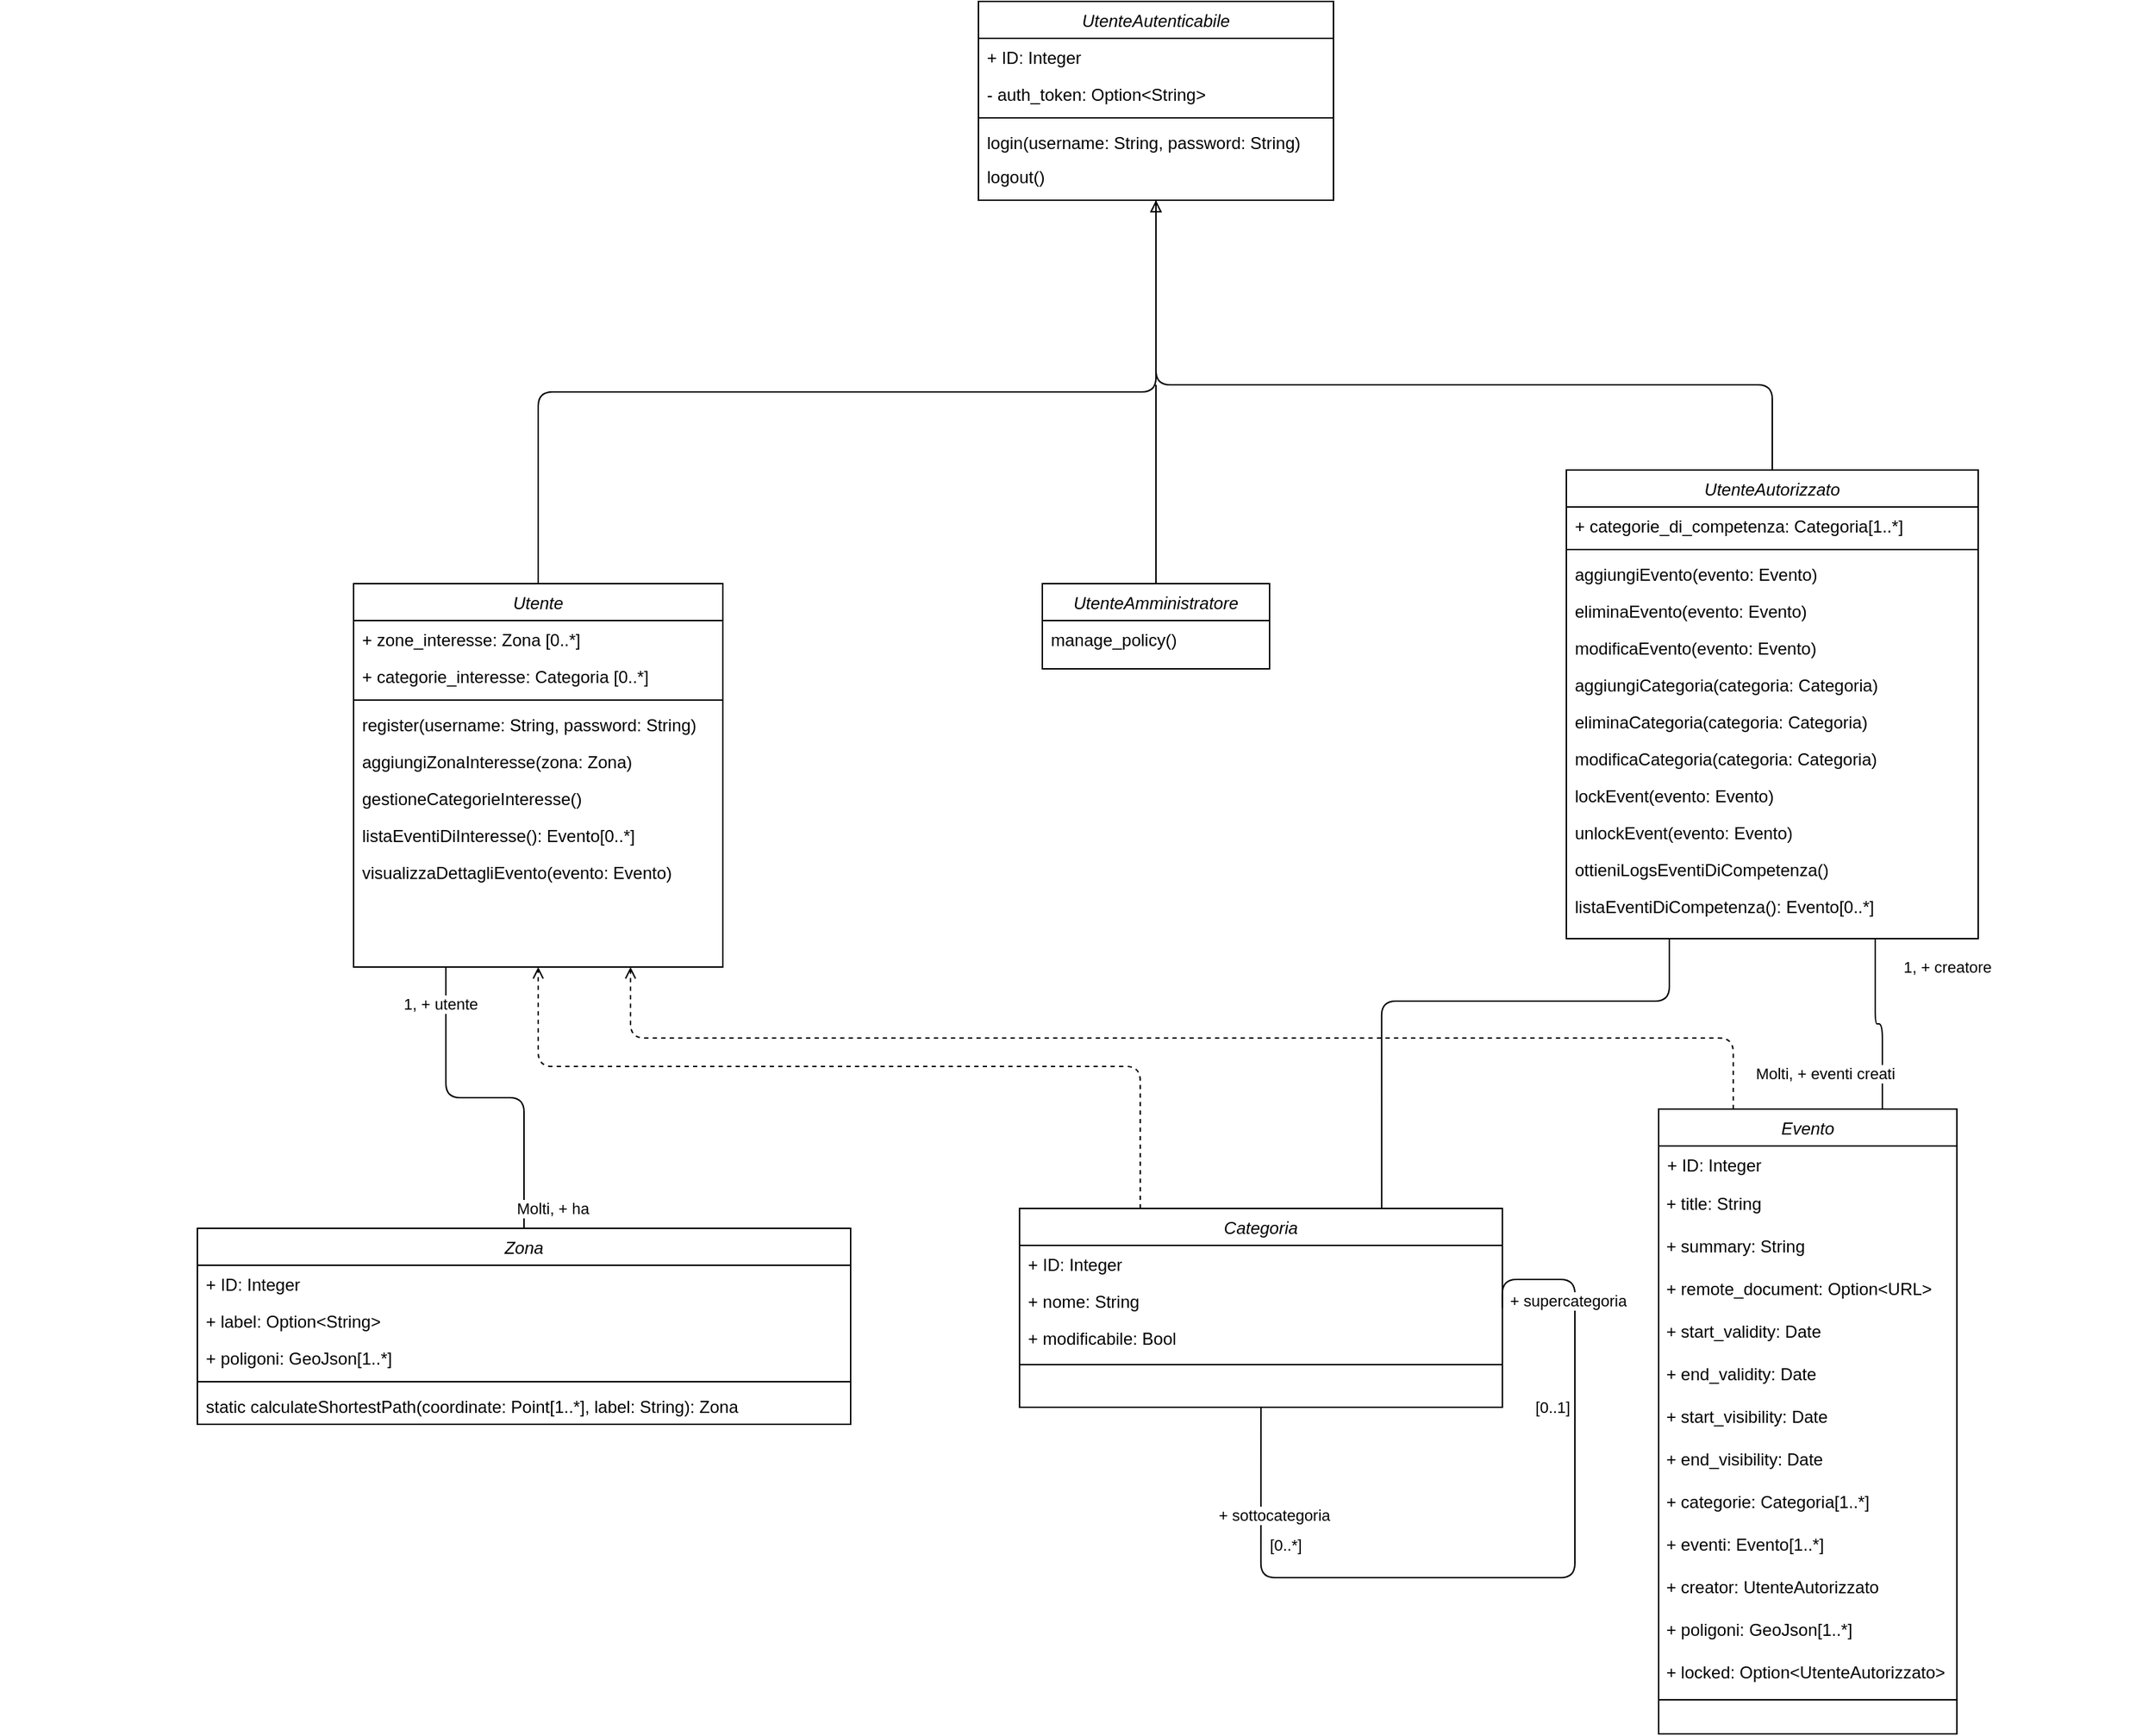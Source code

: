 <mxfile version="24.2.7" type="device">
  <diagram name="Page-1" id="N8Cjg_zsdIL54pYRAI_p">
    <mxGraphModel dx="2285" dy="1944" grid="1" gridSize="10" guides="1" tooltips="1" connect="1" arrows="1" fold="1" page="1" pageScale="1" pageWidth="827" pageHeight="1169" math="0" shadow="0">
      <root>
        <mxCell id="0" />
        <mxCell id="1" parent="0" />
        <mxCell id="8la7eB61FE0NIOC7kVYU-43" style="edgeStyle=orthogonalEdgeStyle;rounded=1;orthogonalLoop=1;jettySize=auto;html=1;exitX=0.5;exitY=0;exitDx=0;exitDy=0;entryX=0.5;entryY=1;entryDx=0;entryDy=0;endArrow=block;endFill=0;curved=0;" parent="1" source="8la7eB61FE0NIOC7kVYU-1" target="8la7eB61FE0NIOC7kVYU-35" edge="1">
          <mxGeometry relative="1" as="geometry">
            <mxPoint x="-100" y="-80" as="targetPoint" />
          </mxGeometry>
        </mxCell>
        <mxCell id="8la7eB61FE0NIOC7kVYU-114" style="edgeStyle=orthogonalEdgeStyle;rounded=1;orthogonalLoop=1;jettySize=auto;html=1;exitX=0.25;exitY=1;exitDx=0;exitDy=0;entryX=0.5;entryY=0;entryDx=0;entryDy=0;curved=0;endArrow=none;endFill=0;" parent="1" source="8la7eB61FE0NIOC7kVYU-1" target="8la7eB61FE0NIOC7kVYU-86" edge="1">
          <mxGeometry relative="1" as="geometry" />
        </mxCell>
        <mxCell id="8la7eB61FE0NIOC7kVYU-1" value="Utente" style="swimlane;fontStyle=2;align=center;verticalAlign=top;childLayout=stackLayout;horizontal=1;startSize=26;horizontalStack=0;resizeParent=1;resizeLast=0;collapsible=1;marginBottom=0;rounded=0;shadow=0;strokeWidth=1;" parent="1" vertex="1">
          <mxGeometry x="-440" width="260" height="270" as="geometry">
            <mxRectangle x="220" y="120" width="160" height="26" as="alternateBounds" />
          </mxGeometry>
        </mxCell>
        <mxCell id="8la7eB61FE0NIOC7kVYU-4" value="+ zone_interesse: Zona [0..*]" style="text;align=left;verticalAlign=top;spacingLeft=4;spacingRight=4;overflow=hidden;rotatable=0;points=[[0,0.5],[1,0.5]];portConstraint=eastwest;" parent="8la7eB61FE0NIOC7kVYU-1" vertex="1">
          <mxGeometry y="26" width="260" height="26" as="geometry" />
        </mxCell>
        <mxCell id="8la7eB61FE0NIOC7kVYU-7" value="+ categorie_interesse: Categoria [0..*]" style="text;align=left;verticalAlign=top;spacingLeft=4;spacingRight=4;overflow=hidden;rotatable=0;points=[[0,0.5],[1,0.5]];portConstraint=eastwest;" parent="8la7eB61FE0NIOC7kVYU-1" vertex="1">
          <mxGeometry y="52" width="260" height="26" as="geometry" />
        </mxCell>
        <mxCell id="8la7eB61FE0NIOC7kVYU-6" value="" style="line;html=1;strokeWidth=1;align=left;verticalAlign=middle;spacingTop=-1;spacingLeft=3;spacingRight=3;rotatable=0;labelPosition=right;points=[];portConstraint=eastwest;" parent="8la7eB61FE0NIOC7kVYU-1" vertex="1">
          <mxGeometry y="78" width="260" height="8" as="geometry" />
        </mxCell>
        <mxCell id="8la7eB61FE0NIOC7kVYU-8" value="register(username: String, password: String)" style="text;align=left;verticalAlign=top;spacingLeft=4;spacingRight=4;overflow=hidden;rotatable=0;points=[[0,0.5],[1,0.5]];portConstraint=eastwest;" parent="8la7eB61FE0NIOC7kVYU-1" vertex="1">
          <mxGeometry y="86" width="260" height="26" as="geometry" />
        </mxCell>
        <mxCell id="8la7eB61FE0NIOC7kVYU-9" value="aggiungiZonaInteresse(zona: Zona)" style="text;align=left;verticalAlign=top;spacingLeft=4;spacingRight=4;overflow=hidden;rotatable=0;points=[[0,0.5],[1,0.5]];portConstraint=eastwest;" parent="8la7eB61FE0NIOC7kVYU-1" vertex="1">
          <mxGeometry y="112" width="260" height="26" as="geometry" />
        </mxCell>
        <mxCell id="8la7eB61FE0NIOC7kVYU-23" value="gestioneCategorieInteresse()" style="text;align=left;verticalAlign=top;spacingLeft=4;spacingRight=4;overflow=hidden;rotatable=0;points=[[0,0.5],[1,0.5]];portConstraint=eastwest;" parent="8la7eB61FE0NIOC7kVYU-1" vertex="1">
          <mxGeometry y="138" width="260" height="26" as="geometry" />
        </mxCell>
        <mxCell id="8la7eB61FE0NIOC7kVYU-11" value="listaEventiDiInteresse(): Evento[0..*]" style="text;align=left;verticalAlign=top;spacingLeft=4;spacingRight=4;overflow=hidden;rotatable=0;points=[[0,0.5],[1,0.5]];portConstraint=eastwest;" parent="8la7eB61FE0NIOC7kVYU-1" vertex="1">
          <mxGeometry y="164" width="260" height="26" as="geometry" />
        </mxCell>
        <mxCell id="8la7eB61FE0NIOC7kVYU-22" value="visualizzaDettagliEvento(evento: Evento)" style="text;align=left;verticalAlign=top;spacingLeft=4;spacingRight=4;overflow=hidden;rotatable=0;points=[[0,0.5],[1,0.5]];portConstraint=eastwest;" parent="8la7eB61FE0NIOC7kVYU-1" vertex="1">
          <mxGeometry y="190" width="260" height="26" as="geometry" />
        </mxCell>
        <mxCell id="8la7eB61FE0NIOC7kVYU-45" style="edgeStyle=orthogonalEdgeStyle;rounded=1;orthogonalLoop=1;jettySize=auto;html=1;exitX=0.5;exitY=0;exitDx=0;exitDy=0;endArrow=none;endFill=0;curved=0;" parent="1" source="8la7eB61FE0NIOC7kVYU-25" edge="1">
          <mxGeometry relative="1" as="geometry">
            <mxPoint x="125" y="-140" as="targetPoint" />
          </mxGeometry>
        </mxCell>
        <mxCell id="8la7eB61FE0NIOC7kVYU-25" value="UtenteAmministratore" style="swimlane;fontStyle=2;align=center;verticalAlign=top;childLayout=stackLayout;horizontal=1;startSize=26;horizontalStack=0;resizeParent=1;resizeLast=0;collapsible=1;marginBottom=0;rounded=0;shadow=0;strokeWidth=1;" parent="1" vertex="1">
          <mxGeometry x="45" width="160" height="60" as="geometry">
            <mxRectangle x="220" y="120" width="160" height="26" as="alternateBounds" />
          </mxGeometry>
        </mxCell>
        <mxCell id="8la7eB61FE0NIOC7kVYU-34" value="manage_policy()" style="text;align=left;verticalAlign=top;spacingLeft=4;spacingRight=4;overflow=hidden;rotatable=0;points=[[0,0.5],[1,0.5]];portConstraint=eastwest;" parent="8la7eB61FE0NIOC7kVYU-25" vertex="1">
          <mxGeometry y="26" width="160" height="24" as="geometry" />
        </mxCell>
        <mxCell id="8la7eB61FE0NIOC7kVYU-35" value="UtenteAutenticabile" style="swimlane;fontStyle=2;align=center;verticalAlign=top;childLayout=stackLayout;horizontal=1;startSize=26;horizontalStack=0;resizeParent=1;resizeLast=0;collapsible=1;marginBottom=0;rounded=0;shadow=0;strokeWidth=1;" parent="1" vertex="1">
          <mxGeometry y="-410" width="250" height="140" as="geometry">
            <mxRectangle x="220" y="120" width="160" height="26" as="alternateBounds" />
          </mxGeometry>
        </mxCell>
        <mxCell id="8la7eB61FE0NIOC7kVYU-40" value="+ ID: Integer" style="text;align=left;verticalAlign=top;spacingLeft=4;spacingRight=4;overflow=hidden;rotatable=0;points=[[0,0.5],[1,0.5]];portConstraint=eastwest;" parent="8la7eB61FE0NIOC7kVYU-35" vertex="1">
          <mxGeometry y="26" width="250" height="26" as="geometry" />
        </mxCell>
        <mxCell id="8la7eB61FE0NIOC7kVYU-27" value="- auth_token: Option&lt;String&gt;" style="text;align=left;verticalAlign=top;spacingLeft=4;spacingRight=4;overflow=hidden;rotatable=0;points=[[0,0.5],[1,0.5]];portConstraint=eastwest;" parent="8la7eB61FE0NIOC7kVYU-35" vertex="1">
          <mxGeometry y="52" width="250" height="26" as="geometry" />
        </mxCell>
        <mxCell id="8la7eB61FE0NIOC7kVYU-37" value="" style="line;html=1;strokeWidth=1;align=left;verticalAlign=middle;spacingTop=-1;spacingLeft=3;spacingRight=3;rotatable=0;labelPosition=right;points=[];portConstraint=eastwest;" parent="8la7eB61FE0NIOC7kVYU-35" vertex="1">
          <mxGeometry y="78" width="250" height="8" as="geometry" />
        </mxCell>
        <mxCell id="QBzxHLz7Ji3PUxJlKNd5-3" value="login(username: String, password: String)" style="text;align=left;verticalAlign=top;spacingLeft=4;spacingRight=4;overflow=hidden;rotatable=0;points=[[0,0.5],[1,0.5]];portConstraint=eastwest;" parent="8la7eB61FE0NIOC7kVYU-35" vertex="1">
          <mxGeometry y="86" width="250" height="24" as="geometry" />
        </mxCell>
        <mxCell id="QBzxHLz7Ji3PUxJlKNd5-1" value="logout()" style="text;align=left;verticalAlign=top;spacingLeft=4;spacingRight=4;overflow=hidden;rotatable=0;points=[[0,0.5],[1,0.5]];portConstraint=eastwest;" parent="8la7eB61FE0NIOC7kVYU-35" vertex="1">
          <mxGeometry y="110" width="250" height="30" as="geometry" />
        </mxCell>
        <mxCell id="8la7eB61FE0NIOC7kVYU-65" style="edgeStyle=orthogonalEdgeStyle;rounded=1;orthogonalLoop=1;jettySize=auto;html=1;exitX=0.5;exitY=0;exitDx=0;exitDy=0;endArrow=none;endFill=0;curved=0;" parent="1" source="8la7eB61FE0NIOC7kVYU-53" edge="1">
          <mxGeometry relative="1" as="geometry">
            <mxPoint x="125" y="-270" as="targetPoint" />
            <Array as="points">
              <mxPoint x="559" y="-140" />
              <mxPoint x="125" y="-140" />
            </Array>
          </mxGeometry>
        </mxCell>
        <mxCell id="8la7eB61FE0NIOC7kVYU-53" value="UtenteAutorizzato" style="swimlane;fontStyle=2;align=center;verticalAlign=top;childLayout=stackLayout;horizontal=1;startSize=26;horizontalStack=0;resizeParent=1;resizeLast=0;collapsible=1;marginBottom=0;rounded=0;shadow=0;strokeWidth=1;" parent="1" vertex="1">
          <mxGeometry x="414" y="-80" width="290" height="330" as="geometry">
            <mxRectangle x="220" y="120" width="160" height="26" as="alternateBounds" />
          </mxGeometry>
        </mxCell>
        <mxCell id="8la7eB61FE0NIOC7kVYU-56" value="+ categorie_di_competenza: Categoria[1..*]" style="text;align=left;verticalAlign=top;spacingLeft=4;spacingRight=4;overflow=hidden;rotatable=0;points=[[0,0.5],[1,0.5]];portConstraint=eastwest;" parent="8la7eB61FE0NIOC7kVYU-53" vertex="1">
          <mxGeometry y="26" width="290" height="26" as="geometry" />
        </mxCell>
        <mxCell id="8la7eB61FE0NIOC7kVYU-58" value="" style="line;html=1;strokeWidth=1;align=left;verticalAlign=middle;spacingTop=-1;spacingLeft=3;spacingRight=3;rotatable=0;labelPosition=right;points=[];portConstraint=eastwest;" parent="8la7eB61FE0NIOC7kVYU-53" vertex="1">
          <mxGeometry y="52" width="290" height="8" as="geometry" />
        </mxCell>
        <mxCell id="8la7eB61FE0NIOC7kVYU-59" value="aggiungiEvento(evento: Evento)" style="text;align=left;verticalAlign=top;spacingLeft=4;spacingRight=4;overflow=hidden;rotatable=0;points=[[0,0.5],[1,0.5]];portConstraint=eastwest;" parent="8la7eB61FE0NIOC7kVYU-53" vertex="1">
          <mxGeometry y="60" width="290" height="26" as="geometry" />
        </mxCell>
        <mxCell id="8la7eB61FE0NIOC7kVYU-107" value="eliminaEvento(evento: Evento)" style="text;align=left;verticalAlign=top;spacingLeft=4;spacingRight=4;overflow=hidden;rotatable=0;points=[[0,0.5],[1,0.5]];portConstraint=eastwest;" parent="8la7eB61FE0NIOC7kVYU-53" vertex="1">
          <mxGeometry y="86" width="290" height="26" as="geometry" />
        </mxCell>
        <mxCell id="QBzxHLz7Ji3PUxJlKNd5-4" value="modificaEvento(evento: Evento)" style="text;align=left;verticalAlign=top;spacingLeft=4;spacingRight=4;overflow=hidden;rotatable=0;points=[[0,0.5],[1,0.5]];portConstraint=eastwest;" parent="8la7eB61FE0NIOC7kVYU-53" vertex="1">
          <mxGeometry y="112" width="290" height="26" as="geometry" />
        </mxCell>
        <mxCell id="8la7eB61FE0NIOC7kVYU-62" value="aggiungiCategoria(categoria: Categoria)" style="text;align=left;verticalAlign=top;spacingLeft=4;spacingRight=4;overflow=hidden;rotatable=0;points=[[0,0.5],[1,0.5]];portConstraint=eastwest;" parent="8la7eB61FE0NIOC7kVYU-53" vertex="1">
          <mxGeometry y="138" width="290" height="26" as="geometry" />
        </mxCell>
        <mxCell id="QBzxHLz7Ji3PUxJlKNd5-5" value="eliminaCategoria(categoria: Categoria)" style="text;align=left;verticalAlign=top;spacingLeft=4;spacingRight=4;overflow=hidden;rotatable=0;points=[[0,0.5],[1,0.5]];portConstraint=eastwest;" parent="8la7eB61FE0NIOC7kVYU-53" vertex="1">
          <mxGeometry y="164" width="290" height="26" as="geometry" />
        </mxCell>
        <mxCell id="QBzxHLz7Ji3PUxJlKNd5-6" value="modificaCategoria(categoria: Categoria)" style="text;align=left;verticalAlign=top;spacingLeft=4;spacingRight=4;overflow=hidden;rotatable=0;points=[[0,0.5],[1,0.5]];portConstraint=eastwest;" parent="8la7eB61FE0NIOC7kVYU-53" vertex="1">
          <mxGeometry y="190" width="290" height="26" as="geometry" />
        </mxCell>
        <mxCell id="8la7eB61FE0NIOC7kVYU-66" value="lockEvent(evento: Evento)" style="text;align=left;verticalAlign=top;spacingLeft=4;spacingRight=4;overflow=hidden;rotatable=0;points=[[0,0.5],[1,0.5]];portConstraint=eastwest;" parent="8la7eB61FE0NIOC7kVYU-53" vertex="1">
          <mxGeometry y="216" width="290" height="26" as="geometry" />
        </mxCell>
        <mxCell id="QBzxHLz7Ji3PUxJlKNd5-7" value="unlockEvent(evento: Evento)" style="text;align=left;verticalAlign=top;spacingLeft=4;spacingRight=4;overflow=hidden;rotatable=0;points=[[0,0.5],[1,0.5]];portConstraint=eastwest;" parent="8la7eB61FE0NIOC7kVYU-53" vertex="1">
          <mxGeometry y="242" width="290" height="26" as="geometry" />
        </mxCell>
        <mxCell id="8la7eB61FE0NIOC7kVYU-69" value="ottieniLogsEventiDiCompetenza()" style="text;align=left;verticalAlign=top;spacingLeft=4;spacingRight=4;overflow=hidden;rotatable=0;points=[[0,0.5],[1,0.5]];portConstraint=eastwest;" parent="8la7eB61FE0NIOC7kVYU-53" vertex="1">
          <mxGeometry y="268" width="290" height="26" as="geometry" />
        </mxCell>
        <mxCell id="QBzxHLz7Ji3PUxJlKNd5-10" value="listaEventiDiCompetenza(): Evento[0..*] " style="text;align=left;verticalAlign=top;spacingLeft=4;spacingRight=4;overflow=hidden;rotatable=0;points=[[0,0.5],[1,0.5]];portConstraint=eastwest;" parent="8la7eB61FE0NIOC7kVYU-53" vertex="1">
          <mxGeometry y="294" width="290" height="26" as="geometry" />
        </mxCell>
        <mxCell id="8la7eB61FE0NIOC7kVYU-106" style="edgeStyle=orthogonalEdgeStyle;rounded=1;orthogonalLoop=1;jettySize=auto;html=1;exitX=0.25;exitY=0;exitDx=0;exitDy=0;entryX=0.75;entryY=1;entryDx=0;entryDy=0;dashed=1;curved=0;endArrow=open;endFill=0;" parent="1" source="8la7eB61FE0NIOC7kVYU-70" target="8la7eB61FE0NIOC7kVYU-1" edge="1">
          <mxGeometry relative="1" as="geometry" />
        </mxCell>
        <mxCell id="8la7eB61FE0NIOC7kVYU-118" style="edgeStyle=orthogonalEdgeStyle;rounded=1;orthogonalLoop=1;jettySize=auto;html=1;exitX=0.75;exitY=0;exitDx=0;exitDy=0;entryX=0.75;entryY=1;entryDx=0;entryDy=0;curved=0;endArrow=none;endFill=0;" parent="1" source="8la7eB61FE0NIOC7kVYU-70" target="8la7eB61FE0NIOC7kVYU-53" edge="1">
          <mxGeometry relative="1" as="geometry" />
        </mxCell>
        <mxCell id="8la7eB61FE0NIOC7kVYU-70" value="Evento" style="swimlane;fontStyle=2;align=center;verticalAlign=top;childLayout=stackLayout;horizontal=1;startSize=26;horizontalStack=0;resizeParent=1;resizeLast=0;collapsible=1;marginBottom=0;rounded=0;shadow=0;strokeWidth=1;" parent="1" vertex="1">
          <mxGeometry x="479" y="370" width="210" height="440" as="geometry">
            <mxRectangle x="220" y="120" width="160" height="26" as="alternateBounds" />
          </mxGeometry>
        </mxCell>
        <mxCell id="8la7eB61FE0NIOC7kVYU-71" value="+ ID: Integer" style="text;align=left;verticalAlign=top;spacingLeft=4;spacingRight=4;overflow=hidden;rotatable=0;points=[[0,0.5],[1,0.5]];portConstraint=eastwest;" parent="8la7eB61FE0NIOC7kVYU-70" vertex="1">
          <mxGeometry y="26" width="210" height="26" as="geometry" />
        </mxCell>
        <mxCell id="8la7eB61FE0NIOC7kVYU-72" value="&amp;nbsp;+ title: String" style="text;html=1;align=left;verticalAlign=middle;whiteSpace=wrap;rounded=0;" parent="8la7eB61FE0NIOC7kVYU-70" vertex="1">
          <mxGeometry y="52" width="210" height="30" as="geometry" />
        </mxCell>
        <mxCell id="8la7eB61FE0NIOC7kVYU-81" value="&amp;nbsp;+ summary: String" style="text;html=1;align=left;verticalAlign=middle;whiteSpace=wrap;rounded=0;" parent="8la7eB61FE0NIOC7kVYU-70" vertex="1">
          <mxGeometry y="82" width="210" height="30" as="geometry" />
        </mxCell>
        <mxCell id="8la7eB61FE0NIOC7kVYU-73" value="&amp;nbsp;+ remote_document: Option&amp;lt;URL&amp;gt;" style="text;html=1;align=left;verticalAlign=middle;whiteSpace=wrap;rounded=0;" parent="8la7eB61FE0NIOC7kVYU-70" vertex="1">
          <mxGeometry y="112" width="210" height="30" as="geometry" />
        </mxCell>
        <mxCell id="8la7eB61FE0NIOC7kVYU-74" value="&amp;nbsp;+ start_validity: Date" style="text;html=1;align=left;verticalAlign=middle;whiteSpace=wrap;rounded=0;" parent="8la7eB61FE0NIOC7kVYU-70" vertex="1">
          <mxGeometry y="142" width="210" height="30" as="geometry" />
        </mxCell>
        <mxCell id="8la7eB61FE0NIOC7kVYU-82" value="&amp;nbsp;+ end_validity: Date" style="text;html=1;align=left;verticalAlign=middle;whiteSpace=wrap;rounded=0;" parent="8la7eB61FE0NIOC7kVYU-70" vertex="1">
          <mxGeometry y="172" width="210" height="30" as="geometry" />
        </mxCell>
        <mxCell id="8la7eB61FE0NIOC7kVYU-83" value="&amp;nbsp;+ start_visibility: Date" style="text;html=1;align=left;verticalAlign=middle;whiteSpace=wrap;rounded=0;" parent="8la7eB61FE0NIOC7kVYU-70" vertex="1">
          <mxGeometry y="202" width="210" height="30" as="geometry" />
        </mxCell>
        <mxCell id="8la7eB61FE0NIOC7kVYU-84" value="&amp;nbsp;+ end_visibility: Date" style="text;html=1;align=left;verticalAlign=middle;whiteSpace=wrap;rounded=0;" parent="8la7eB61FE0NIOC7kVYU-70" vertex="1">
          <mxGeometry y="232" width="210" height="30" as="geometry" />
        </mxCell>
        <mxCell id="8la7eB61FE0NIOC7kVYU-75" value="&amp;nbsp;+ categorie: Categoria[1..*]" style="text;html=1;align=left;verticalAlign=middle;whiteSpace=wrap;rounded=0;" parent="8la7eB61FE0NIOC7kVYU-70" vertex="1">
          <mxGeometry y="262" width="210" height="30" as="geometry" />
        </mxCell>
        <mxCell id="8la7eB61FE0NIOC7kVYU-85" value="&amp;nbsp;+ eventi: Evento[1..*]" style="text;html=1;align=left;verticalAlign=middle;whiteSpace=wrap;rounded=0;" parent="8la7eB61FE0NIOC7kVYU-70" vertex="1">
          <mxGeometry y="292" width="210" height="30" as="geometry" />
        </mxCell>
        <mxCell id="8la7eB61FE0NIOC7kVYU-76" value="&lt;div&gt;&amp;nbsp;+ creator: UtenteAutorizzato&lt;/div&gt;" style="text;html=1;align=left;verticalAlign=middle;whiteSpace=wrap;rounded=0;" parent="8la7eB61FE0NIOC7kVYU-70" vertex="1">
          <mxGeometry y="322" width="210" height="30" as="geometry" />
        </mxCell>
        <mxCell id="8la7eB61FE0NIOC7kVYU-77" value="&amp;nbsp;+ poligoni: GeoJson[1..*]" style="text;html=1;align=left;verticalAlign=middle;whiteSpace=wrap;rounded=0;" parent="8la7eB61FE0NIOC7kVYU-70" vertex="1">
          <mxGeometry y="352" width="210" height="30" as="geometry" />
        </mxCell>
        <mxCell id="QBzxHLz7Ji3PUxJlKNd5-9" value="&amp;nbsp;+ locked: Option&amp;lt;UtenteAutorizzato&amp;gt;" style="text;html=1;align=left;verticalAlign=middle;whiteSpace=wrap;rounded=0;" parent="8la7eB61FE0NIOC7kVYU-70" vertex="1">
          <mxGeometry y="382" width="210" height="30" as="geometry" />
        </mxCell>
        <mxCell id="8la7eB61FE0NIOC7kVYU-78" value="" style="line;html=1;strokeWidth=1;align=left;verticalAlign=middle;spacingTop=-1;spacingLeft=3;spacingRight=3;rotatable=0;labelPosition=right;points=[];portConstraint=eastwest;" parent="8la7eB61FE0NIOC7kVYU-70" vertex="1">
          <mxGeometry y="412" width="210" height="8" as="geometry" />
        </mxCell>
        <mxCell id="8la7eB61FE0NIOC7kVYU-86" value="Zona" style="swimlane;fontStyle=2;align=center;verticalAlign=top;childLayout=stackLayout;horizontal=1;startSize=26;horizontalStack=0;resizeParent=1;resizeLast=0;collapsible=1;marginBottom=0;rounded=0;shadow=0;strokeWidth=1;" parent="1" vertex="1">
          <mxGeometry x="-550" y="454" width="460" height="138" as="geometry">
            <mxRectangle x="220" y="120" width="160" height="26" as="alternateBounds" />
          </mxGeometry>
        </mxCell>
        <mxCell id="8la7eB61FE0NIOC7kVYU-87" value="+ ID: Integer" style="text;align=left;verticalAlign=top;spacingLeft=4;spacingRight=4;overflow=hidden;rotatable=0;points=[[0,0.5],[1,0.5]];portConstraint=eastwest;" parent="8la7eB61FE0NIOC7kVYU-86" vertex="1">
          <mxGeometry y="26" width="460" height="26" as="geometry" />
        </mxCell>
        <mxCell id="QBzxHLz7Ji3PUxJlKNd5-15" value="+ label: Option&lt;String&gt;" style="text;align=left;verticalAlign=top;spacingLeft=4;spacingRight=4;overflow=hidden;rotatable=0;points=[[0,0.5],[1,0.5]];portConstraint=eastwest;" parent="8la7eB61FE0NIOC7kVYU-86" vertex="1">
          <mxGeometry y="52" width="460" height="26" as="geometry" />
        </mxCell>
        <mxCell id="8la7eB61FE0NIOC7kVYU-91" value="+ poligoni: GeoJson[1..*]" style="text;align=left;verticalAlign=top;spacingLeft=4;spacingRight=4;overflow=hidden;rotatable=0;points=[[0,0.5],[1,0.5]];portConstraint=eastwest;" parent="8la7eB61FE0NIOC7kVYU-86" vertex="1">
          <mxGeometry y="78" width="460" height="26" as="geometry" />
        </mxCell>
        <mxCell id="8la7eB61FE0NIOC7kVYU-92" value="" style="line;html=1;strokeWidth=1;align=left;verticalAlign=middle;spacingTop=-1;spacingLeft=3;spacingRight=3;rotatable=0;labelPosition=right;points=[];portConstraint=eastwest;" parent="8la7eB61FE0NIOC7kVYU-86" vertex="1">
          <mxGeometry y="104" width="460" height="8" as="geometry" />
        </mxCell>
        <mxCell id="8la7eB61FE0NIOC7kVYU-93" value="static calculateShortestPath(coordinate: Point[1..*], label: String): Zona" style="text;align=left;verticalAlign=top;spacingLeft=4;spacingRight=4;overflow=hidden;rotatable=0;points=[[0,0.5],[1,0.5]];portConstraint=eastwest;" parent="8la7eB61FE0NIOC7kVYU-86" vertex="1">
          <mxGeometry y="112" width="460" height="26" as="geometry" />
        </mxCell>
        <mxCell id="8la7eB61FE0NIOC7kVYU-115" style="edgeStyle=orthogonalEdgeStyle;rounded=1;orthogonalLoop=1;jettySize=auto;html=1;exitX=0.25;exitY=0;exitDx=0;exitDy=0;entryX=0.5;entryY=1;entryDx=0;entryDy=0;dashed=1;curved=0;endArrow=open;endFill=0;" parent="1" source="8la7eB61FE0NIOC7kVYU-94" target="8la7eB61FE0NIOC7kVYU-1" edge="1">
          <mxGeometry relative="1" as="geometry">
            <Array as="points">
              <mxPoint x="114" y="340" />
              <mxPoint x="-310" y="340" />
            </Array>
          </mxGeometry>
        </mxCell>
        <mxCell id="8la7eB61FE0NIOC7kVYU-119" style="edgeStyle=orthogonalEdgeStyle;rounded=1;orthogonalLoop=1;jettySize=auto;html=1;exitX=0.75;exitY=0;exitDx=0;exitDy=0;entryX=0.25;entryY=1;entryDx=0;entryDy=0;curved=0;endArrow=none;endFill=0;" parent="1" source="8la7eB61FE0NIOC7kVYU-94" target="8la7eB61FE0NIOC7kVYU-53" edge="1">
          <mxGeometry relative="1" as="geometry">
            <mxPoint x="283.93" y="444" as="sourcePoint" />
            <mxPoint x="486.5" y="220" as="targetPoint" />
            <Array as="points">
              <mxPoint x="284" y="294" />
              <mxPoint x="487" y="294" />
            </Array>
          </mxGeometry>
        </mxCell>
        <mxCell id="8la7eB61FE0NIOC7kVYU-94" value="Categoria" style="swimlane;fontStyle=2;align=center;verticalAlign=top;childLayout=stackLayout;horizontal=1;startSize=26;horizontalStack=0;resizeParent=1;resizeLast=0;collapsible=1;marginBottom=0;rounded=0;shadow=0;strokeWidth=1;" parent="1" vertex="1">
          <mxGeometry x="28.93" y="440" width="340" height="140" as="geometry">
            <mxRectangle x="220" y="120" width="160" height="26" as="alternateBounds" />
          </mxGeometry>
        </mxCell>
        <mxCell id="8la7eB61FE0NIOC7kVYU-95" value="+ ID: Integer" style="text;align=left;verticalAlign=top;spacingLeft=4;spacingRight=4;overflow=hidden;rotatable=0;points=[[0,0.5],[1,0.5]];portConstraint=eastwest;" parent="8la7eB61FE0NIOC7kVYU-94" vertex="1">
          <mxGeometry y="26" width="340" height="26" as="geometry" />
        </mxCell>
        <mxCell id="8la7eB61FE0NIOC7kVYU-96" value="+ nome: String" style="text;align=left;verticalAlign=top;spacingLeft=4;spacingRight=4;overflow=hidden;rotatable=0;points=[[0,0.5],[1,0.5]];portConstraint=eastwest;" parent="8la7eB61FE0NIOC7kVYU-94" vertex="1">
          <mxGeometry y="52" width="340" height="26" as="geometry" />
        </mxCell>
        <mxCell id="QBzxHLz7Ji3PUxJlKNd5-8" value="+ modificabile: Bool" style="text;align=left;verticalAlign=top;spacingLeft=4;spacingRight=4;overflow=hidden;rotatable=0;points=[[0,0.5],[1,0.5]];portConstraint=eastwest;" parent="8la7eB61FE0NIOC7kVYU-94" vertex="1">
          <mxGeometry y="78" width="340" height="28" as="geometry" />
        </mxCell>
        <mxCell id="8la7eB61FE0NIOC7kVYU-100" value="" style="line;html=1;strokeWidth=1;align=left;verticalAlign=middle;spacingTop=-1;spacingLeft=3;spacingRight=3;rotatable=0;labelPosition=right;points=[];portConstraint=eastwest;" parent="8la7eB61FE0NIOC7kVYU-94" vertex="1">
          <mxGeometry y="106" width="340" height="8" as="geometry" />
        </mxCell>
        <mxCell id="8la7eB61FE0NIOC7kVYU-104" value="[0..*]" style="edgeLabel;html=1;align=center;verticalAlign=middle;resizable=0;points=[];" parent="1" vertex="1" connectable="0">
          <mxGeometry x="214.93" y="620.0" as="geometry">
            <mxPoint x="1" y="57" as="offset" />
          </mxGeometry>
        </mxCell>
        <mxCell id="8la7eB61FE0NIOC7kVYU-105" value="[0..1]" style="edgeLabel;html=1;align=center;verticalAlign=middle;resizable=0;points=[];" parent="1" vertex="1" connectable="0">
          <mxGeometry x="214.93" y="594.0" as="geometry">
            <mxPoint x="189" y="-14" as="offset" />
          </mxGeometry>
        </mxCell>
        <mxCell id="8la7eB61FE0NIOC7kVYU-111" value="Molti, + eventi creati" style="edgeLabel;html=1;align=center;verticalAlign=middle;resizable=0;points=[];" parent="1" vertex="1" connectable="0">
          <mxGeometry x="789.998" y="320.002" as="geometry">
            <mxPoint x="-194" y="25" as="offset" />
          </mxGeometry>
        </mxCell>
        <mxCell id="8la7eB61FE0NIOC7kVYU-112" value="1, + utente" style="edgeLabel;html=1;align=center;verticalAlign=middle;resizable=0;points=[];" parent="1" vertex="1" connectable="0">
          <mxGeometry x="-688.001" y="510.002" as="geometry">
            <mxPoint x="309" y="-214" as="offset" />
          </mxGeometry>
        </mxCell>
        <mxCell id="8la7eB61FE0NIOC7kVYU-113" value="Molti, + ha" style="edgeLabel;html=1;align=center;verticalAlign=middle;resizable=0;points=[];" parent="1" vertex="1" connectable="0">
          <mxGeometry x="-299.995" y="440.005" as="geometry" />
        </mxCell>
        <mxCell id="8la7eB61FE0NIOC7kVYU-120" style="edgeStyle=orthogonalEdgeStyle;rounded=1;orthogonalLoop=1;jettySize=auto;html=1;exitX=0.5;exitY=1;exitDx=0;exitDy=0;entryX=1;entryY=0.5;entryDx=0;entryDy=0;curved=0;endArrow=none;endFill=0;" parent="1" source="8la7eB61FE0NIOC7kVYU-94" target="8la7eB61FE0NIOC7kVYU-94" edge="1">
          <mxGeometry relative="1" as="geometry">
            <Array as="points">
              <mxPoint x="199" y="700" />
              <mxPoint x="420" y="700" />
              <mxPoint x="420" y="490" />
              <mxPoint x="369" y="490" />
            </Array>
          </mxGeometry>
        </mxCell>
        <mxCell id="8la7eB61FE0NIOC7kVYU-122" value="+ sottocategoria" style="edgeLabel;html=1;align=center;verticalAlign=middle;resizable=0;points=[];" parent="1" vertex="1" connectable="0">
          <mxGeometry x="198.926" y="659.998" as="geometry">
            <mxPoint x="9" y="-4" as="offset" />
          </mxGeometry>
        </mxCell>
        <mxCell id="8la7eB61FE0NIOC7kVYU-123" value="+ supercategoria" style="edgeLabel;html=1;align=center;verticalAlign=middle;resizable=0;points=[];" parent="1" vertex="1" connectable="0">
          <mxGeometry x="413.996" y="509.998" as="geometry">
            <mxPoint x="1" y="-5" as="offset" />
          </mxGeometry>
        </mxCell>
        <mxCell id="8la7eB61FE0NIOC7kVYU-110" value="1, + creatore" style="edgeLabel;html=1;align=center;verticalAlign=middle;resizable=0;points=[];" parent="1" vertex="1" connectable="0">
          <mxGeometry x="537" y="270" width="290" as="geometry" />
        </mxCell>
        <mxCell id="QBzxHLz7Ji3PUxJlKNd5-11" value="&amp;nbsp;" style="text;whiteSpace=wrap;html=1;" parent="1" vertex="1">
          <mxGeometry x="-130" y="140" width="40" height="40" as="geometry" />
        </mxCell>
      </root>
    </mxGraphModel>
  </diagram>
</mxfile>
